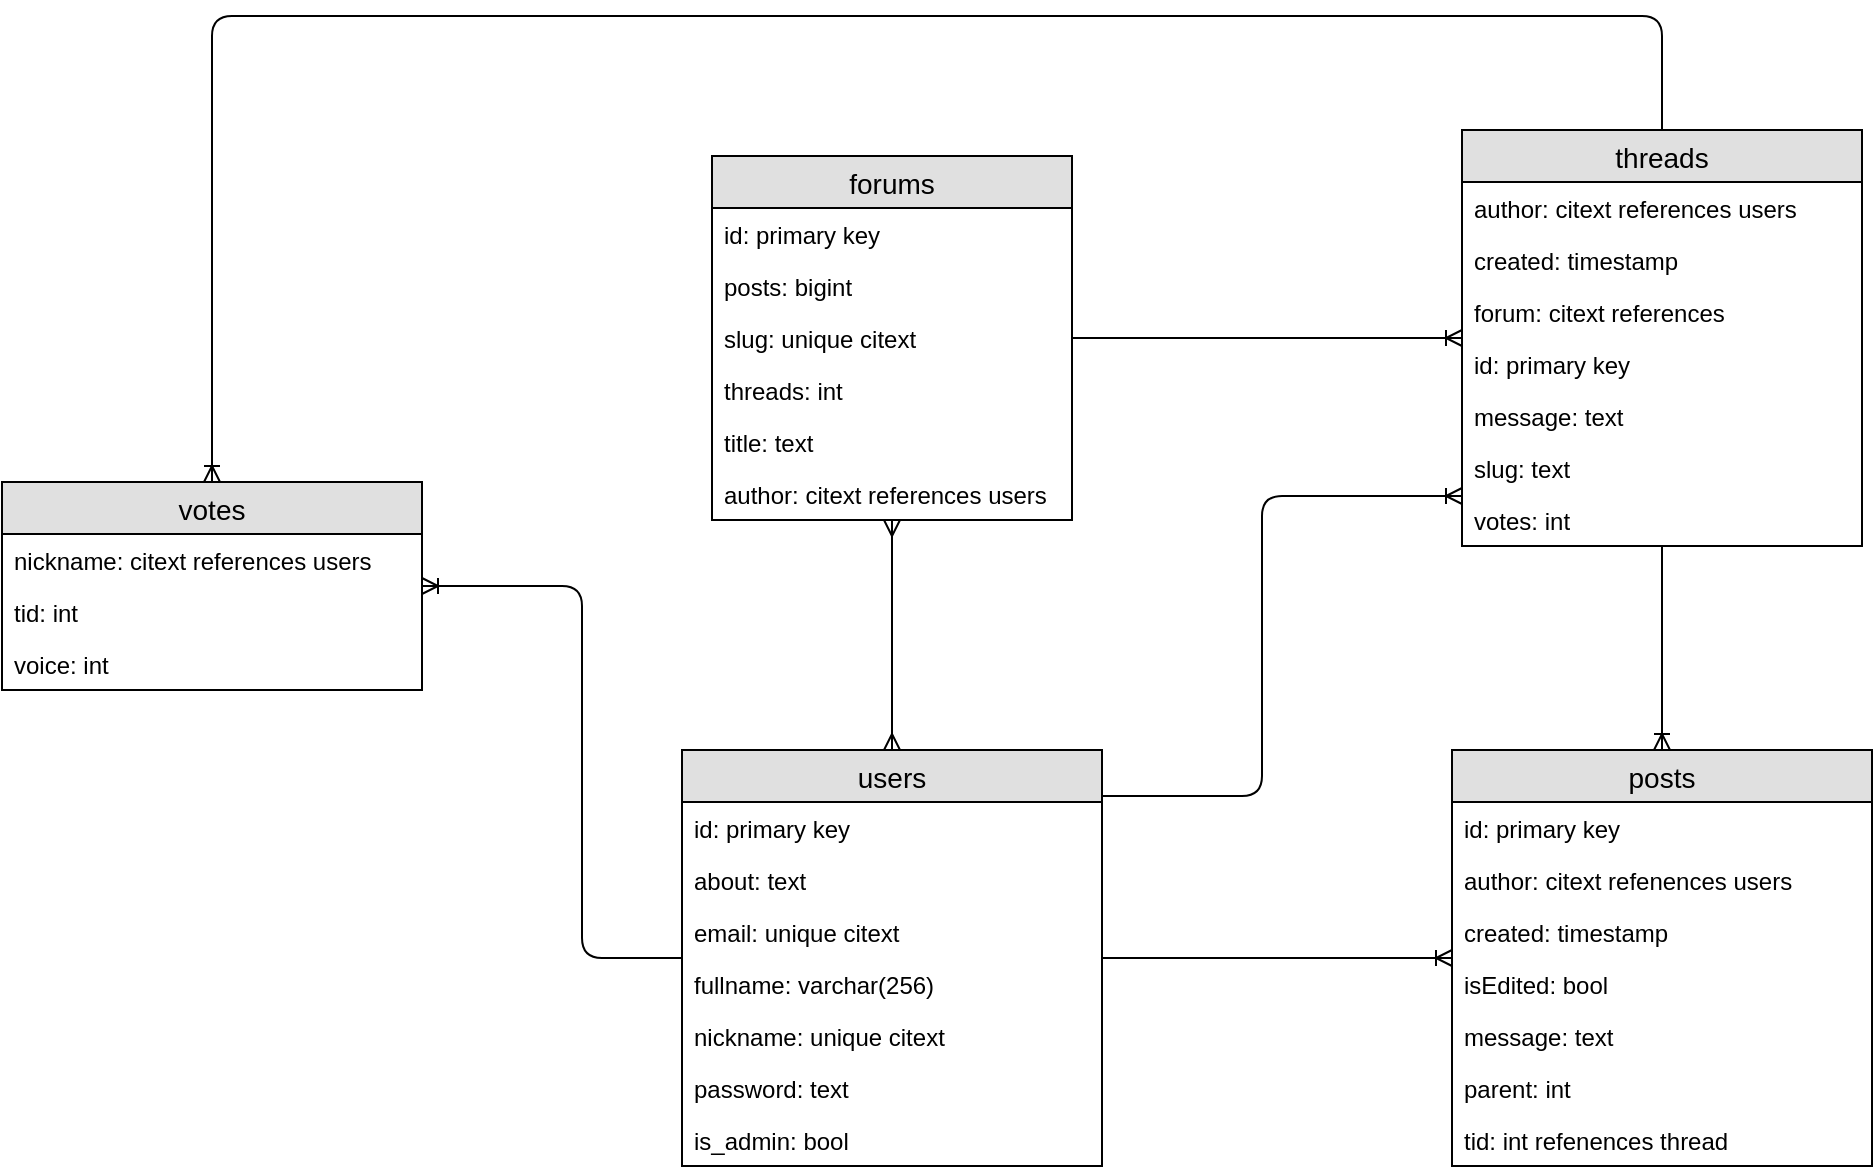<mxfile version="10.7.5" type="device"><diagram id="DsrE0cc6lqMQ4k3GHpU9" name="ER"><mxGraphModel dx="2221" dy="824" grid="1" gridSize="10" guides="1" tooltips="1" connect="1" arrows="1" fold="1" page="1" pageScale="1" pageWidth="827" pageHeight="1169" math="0" shadow="0"><root><mxCell id="0"/><mxCell id="1" parent="0"/><mxCell id="haPq_WwFrNqeU_BC3oZD-2" value="users" style="swimlane;fontStyle=0;childLayout=stackLayout;horizontal=1;startSize=26;fillColor=#e0e0e0;horizontalStack=0;resizeParent=1;resizeParentMax=0;resizeLast=0;collapsible=1;marginBottom=0;swimlaneFillColor=#ffffff;align=center;fontSize=14;" parent="1" vertex="1"><mxGeometry x="-270" y="467" width="210" height="208" as="geometry"><mxRectangle x="40" y="40" width="70" height="26" as="alternateBounds"/></mxGeometry></mxCell><mxCell id="haPq_WwFrNqeU_BC3oZD-3" value="id: primary key" style="text;strokeColor=none;fillColor=none;spacingLeft=4;spacingRight=4;overflow=hidden;rotatable=0;points=[[0,0.5],[1,0.5]];portConstraint=eastwest;fontSize=12;" parent="haPq_WwFrNqeU_BC3oZD-2" vertex="1"><mxGeometry y="26" width="210" height="26" as="geometry"/></mxCell><mxCell id="haPq_WwFrNqeU_BC3oZD-4" value="about: text" style="text;strokeColor=none;fillColor=none;spacingLeft=4;spacingRight=4;overflow=hidden;rotatable=0;points=[[0,0.5],[1,0.5]];portConstraint=eastwest;fontSize=12;" parent="haPq_WwFrNqeU_BC3oZD-2" vertex="1"><mxGeometry y="52" width="210" height="26" as="geometry"/></mxCell><mxCell id="haPq_WwFrNqeU_BC3oZD-5" value="email: unique citext" style="text;strokeColor=none;fillColor=none;spacingLeft=4;spacingRight=4;overflow=hidden;rotatable=0;points=[[0,0.5],[1,0.5]];portConstraint=eastwest;fontSize=12;" parent="haPq_WwFrNqeU_BC3oZD-2" vertex="1"><mxGeometry y="78" width="210" height="26" as="geometry"/></mxCell><mxCell id="haPq_WwFrNqeU_BC3oZD-8" value="fullname: varchar(256)" style="text;strokeColor=none;fillColor=none;spacingLeft=4;spacingRight=4;overflow=hidden;rotatable=0;points=[[0,0.5],[1,0.5]];portConstraint=eastwest;fontSize=12;" parent="haPq_WwFrNqeU_BC3oZD-2" vertex="1"><mxGeometry y="104" width="210" height="26" as="geometry"/></mxCell><mxCell id="haPq_WwFrNqeU_BC3oZD-9" value="nickname: unique citext" style="text;strokeColor=none;fillColor=none;spacingLeft=4;spacingRight=4;overflow=hidden;rotatable=0;points=[[0,0.5],[1,0.5]];portConstraint=eastwest;fontSize=12;" parent="haPq_WwFrNqeU_BC3oZD-2" vertex="1"><mxGeometry y="130" width="210" height="26" as="geometry"/></mxCell><mxCell id="haPq_WwFrNqeU_BC3oZD-7" value="password: text" style="text;strokeColor=none;fillColor=none;spacingLeft=4;spacingRight=4;overflow=hidden;rotatable=0;points=[[0,0.5],[1,0.5]];portConstraint=eastwest;fontSize=12;" parent="haPq_WwFrNqeU_BC3oZD-2" vertex="1"><mxGeometry y="156" width="210" height="26" as="geometry"/></mxCell><mxCell id="haPq_WwFrNqeU_BC3oZD-6" value="is_admin: bool" style="text;strokeColor=none;fillColor=none;spacingLeft=4;spacingRight=4;overflow=hidden;rotatable=0;points=[[0,0.5],[1,0.5]];portConstraint=eastwest;fontSize=12;" parent="haPq_WwFrNqeU_BC3oZD-2" vertex="1"><mxGeometry y="182" width="210" height="26" as="geometry"/></mxCell><mxCell id="haPq_WwFrNqeU_BC3oZD-10" value="forums" style="swimlane;fontStyle=0;childLayout=stackLayout;horizontal=1;startSize=26;fillColor=#e0e0e0;horizontalStack=0;resizeParent=1;resizeParentMax=0;resizeLast=0;collapsible=1;marginBottom=0;swimlaneFillColor=#ffffff;align=center;fontSize=14;" parent="1" vertex="1"><mxGeometry x="-255" y="170" width="180" height="182" as="geometry"/></mxCell><mxCell id="haPq_WwFrNqeU_BC3oZD-11" value="id: primary key" style="text;strokeColor=none;fillColor=none;spacingLeft=4;spacingRight=4;overflow=hidden;rotatable=0;points=[[0,0.5],[1,0.5]];portConstraint=eastwest;fontSize=12;" parent="haPq_WwFrNqeU_BC3oZD-10" vertex="1"><mxGeometry y="26" width="180" height="26" as="geometry"/></mxCell><mxCell id="haPq_WwFrNqeU_BC3oZD-12" value="posts: bigint" style="text;strokeColor=none;fillColor=none;spacingLeft=4;spacingRight=4;overflow=hidden;rotatable=0;points=[[0,0.5],[1,0.5]];portConstraint=eastwest;fontSize=12;" parent="haPq_WwFrNqeU_BC3oZD-10" vertex="1"><mxGeometry y="52" width="180" height="26" as="geometry"/></mxCell><mxCell id="haPq_WwFrNqeU_BC3oZD-14" value="slug: unique citext" style="text;strokeColor=none;fillColor=none;spacingLeft=4;spacingRight=4;overflow=hidden;rotatable=0;points=[[0,0.5],[1,0.5]];portConstraint=eastwest;fontSize=12;" parent="haPq_WwFrNqeU_BC3oZD-10" vertex="1"><mxGeometry y="78" width="180" height="26" as="geometry"/></mxCell><mxCell id="haPq_WwFrNqeU_BC3oZD-15" value="threads: int" style="text;strokeColor=none;fillColor=none;spacingLeft=4;spacingRight=4;overflow=hidden;rotatable=0;points=[[0,0.5],[1,0.5]];portConstraint=eastwest;fontSize=12;" parent="haPq_WwFrNqeU_BC3oZD-10" vertex="1"><mxGeometry y="104" width="180" height="26" as="geometry"/></mxCell><mxCell id="haPq_WwFrNqeU_BC3oZD-16" value="title: text" style="text;strokeColor=none;fillColor=none;spacingLeft=4;spacingRight=4;overflow=hidden;rotatable=0;points=[[0,0.5],[1,0.5]];portConstraint=eastwest;fontSize=12;" parent="haPq_WwFrNqeU_BC3oZD-10" vertex="1"><mxGeometry y="130" width="180" height="26" as="geometry"/></mxCell><mxCell id="haPq_WwFrNqeU_BC3oZD-13" value="author: citext references users" style="text;strokeColor=none;fillColor=none;spacingLeft=4;spacingRight=4;overflow=hidden;rotatable=0;points=[[0,0.5],[1,0.5]];portConstraint=eastwest;fontSize=12;" parent="haPq_WwFrNqeU_BC3oZD-10" vertex="1"><mxGeometry y="156" width="180" height="26" as="geometry"/></mxCell><mxCell id="haPq_WwFrNqeU_BC3oZD-24" value="" style="fontSize=12;html=1;endArrow=ERmany;startArrow=ERmany;" parent="1" source="haPq_WwFrNqeU_BC3oZD-10" target="haPq_WwFrNqeU_BC3oZD-2" edge="1"><mxGeometry width="100" height="100" relative="1" as="geometry"><mxPoint x="359" y="183" as="sourcePoint"/><mxPoint x="230" y="330" as="targetPoint"/></mxGeometry></mxCell><mxCell id="haPq_WwFrNqeU_BC3oZD-26" value="threads" style="swimlane;fontStyle=0;childLayout=stackLayout;horizontal=1;startSize=26;fillColor=#e0e0e0;horizontalStack=0;resizeParent=1;resizeParentMax=0;resizeLast=0;collapsible=1;marginBottom=0;swimlaneFillColor=#ffffff;align=center;fontSize=14;" parent="1" vertex="1"><mxGeometry x="120" y="157" width="200" height="208" as="geometry"/></mxCell><mxCell id="haPq_WwFrNqeU_BC3oZD-27" value="author: citext references users" style="text;strokeColor=none;fillColor=none;spacingLeft=4;spacingRight=4;overflow=hidden;rotatable=0;points=[[0,0.5],[1,0.5]];portConstraint=eastwest;fontSize=12;" parent="haPq_WwFrNqeU_BC3oZD-26" vertex="1"><mxGeometry y="26" width="200" height="26" as="geometry"/></mxCell><mxCell id="haPq_WwFrNqeU_BC3oZD-28" value="created: timestamp" style="text;strokeColor=none;fillColor=none;spacingLeft=4;spacingRight=4;overflow=hidden;rotatable=0;points=[[0,0.5],[1,0.5]];portConstraint=eastwest;fontSize=12;" parent="haPq_WwFrNqeU_BC3oZD-26" vertex="1"><mxGeometry y="52" width="200" height="26" as="geometry"/></mxCell><mxCell id="haPq_WwFrNqeU_BC3oZD-39" value="forum: citext references" style="text;strokeColor=none;fillColor=none;spacingLeft=4;spacingRight=4;overflow=hidden;rotatable=0;points=[[0,0.5],[1,0.5]];portConstraint=eastwest;fontSize=12;" parent="haPq_WwFrNqeU_BC3oZD-26" vertex="1"><mxGeometry y="78" width="200" height="26" as="geometry"/></mxCell><mxCell id="haPq_WwFrNqeU_BC3oZD-40" value="id: primary key" style="text;strokeColor=none;fillColor=none;spacingLeft=4;spacingRight=4;overflow=hidden;rotatable=0;points=[[0,0.5],[1,0.5]];portConstraint=eastwest;fontSize=12;" parent="haPq_WwFrNqeU_BC3oZD-26" vertex="1"><mxGeometry y="104" width="200" height="26" as="geometry"/></mxCell><mxCell id="haPq_WwFrNqeU_BC3oZD-38" value="message: text" style="text;strokeColor=none;fillColor=none;spacingLeft=4;spacingRight=4;overflow=hidden;rotatable=0;points=[[0,0.5],[1,0.5]];portConstraint=eastwest;fontSize=12;" parent="haPq_WwFrNqeU_BC3oZD-26" vertex="1"><mxGeometry y="130" width="200" height="26" as="geometry"/></mxCell><mxCell id="haPq_WwFrNqeU_BC3oZD-37" value="slug: text" style="text;strokeColor=none;fillColor=none;spacingLeft=4;spacingRight=4;overflow=hidden;rotatable=0;points=[[0,0.5],[1,0.5]];portConstraint=eastwest;fontSize=12;" parent="haPq_WwFrNqeU_BC3oZD-26" vertex="1"><mxGeometry y="156" width="200" height="26" as="geometry"/></mxCell><mxCell id="haPq_WwFrNqeU_BC3oZD-29" value="votes: int" style="text;strokeColor=none;fillColor=none;spacingLeft=4;spacingRight=4;overflow=hidden;rotatable=0;points=[[0,0.5],[1,0.5]];portConstraint=eastwest;fontSize=12;" parent="haPq_WwFrNqeU_BC3oZD-26" vertex="1"><mxGeometry y="182" width="200" height="26" as="geometry"/></mxCell><mxCell id="haPq_WwFrNqeU_BC3oZD-30" value="" style="fontSize=12;html=1;endArrow=none;startArrow=ERoneToMany;startFill=0;endFill=0;edgeStyle=orthogonalEdgeStyle;" parent="1" source="haPq_WwFrNqeU_BC3oZD-26" target="haPq_WwFrNqeU_BC3oZD-2" edge="1"><mxGeometry width="100" height="100" relative="1" as="geometry"><mxPoint x="171.667" y="424.667" as="sourcePoint"/><mxPoint x="100" y="362.167" as="targetPoint"/><Array as="points"><mxPoint x="20" y="340"/><mxPoint x="20" y="490"/></Array></mxGeometry></mxCell><mxCell id="haPq_WwFrNqeU_BC3oZD-31" value="" style="fontSize=12;html=1;endArrow=none;startArrow=ERoneToMany;startFill=0;endFill=0;" parent="1" source="haPq_WwFrNqeU_BC3oZD-26" target="haPq_WwFrNqeU_BC3oZD-10" edge="1"><mxGeometry width="100" height="100" relative="1" as="geometry"><mxPoint x="511.667" y="362.667" as="sourcePoint"/><mxPoint x="440" y="300.167" as="targetPoint"/></mxGeometry></mxCell><mxCell id="haPq_WwFrNqeU_BC3oZD-32" value="posts" style="swimlane;fontStyle=0;childLayout=stackLayout;horizontal=1;startSize=26;fillColor=#e0e0e0;horizontalStack=0;resizeParent=1;resizeParentMax=0;resizeLast=0;collapsible=1;marginBottom=0;swimlaneFillColor=#ffffff;align=center;fontSize=14;" parent="1" vertex="1"><mxGeometry x="115" y="467" width="210" height="208" as="geometry"/></mxCell><mxCell id="haPq_WwFrNqeU_BC3oZD-48" value="id: primary key" style="text;strokeColor=none;fillColor=none;spacingLeft=4;spacingRight=4;overflow=hidden;rotatable=0;points=[[0,0.5],[1,0.5]];portConstraint=eastwest;fontSize=12;" parent="haPq_WwFrNqeU_BC3oZD-32" vertex="1"><mxGeometry y="26" width="210" height="26" as="geometry"/></mxCell><mxCell id="haPq_WwFrNqeU_BC3oZD-47" value="author: citext refenences users" style="text;strokeColor=none;fillColor=none;spacingLeft=4;spacingRight=4;overflow=hidden;rotatable=0;points=[[0,0.5],[1,0.5]];portConstraint=eastwest;fontSize=12;" parent="haPq_WwFrNqeU_BC3oZD-32" vertex="1"><mxGeometry y="52" width="210" height="26" as="geometry"/></mxCell><mxCell id="haPq_WwFrNqeU_BC3oZD-46" value="created: timestamp" style="text;strokeColor=none;fillColor=none;spacingLeft=4;spacingRight=4;overflow=hidden;rotatable=0;points=[[0,0.5],[1,0.5]];portConstraint=eastwest;fontSize=12;" parent="haPq_WwFrNqeU_BC3oZD-32" vertex="1"><mxGeometry y="78" width="210" height="26" as="geometry"/></mxCell><mxCell id="haPq_WwFrNqeU_BC3oZD-44" value="isEdited: bool" style="text;strokeColor=none;fillColor=none;spacingLeft=4;spacingRight=4;overflow=hidden;rotatable=0;points=[[0,0.5],[1,0.5]];portConstraint=eastwest;fontSize=12;" parent="haPq_WwFrNqeU_BC3oZD-32" vertex="1"><mxGeometry y="104" width="210" height="26" as="geometry"/></mxCell><mxCell id="haPq_WwFrNqeU_BC3oZD-43" value="message: text" style="text;strokeColor=none;fillColor=none;spacingLeft=4;spacingRight=4;overflow=hidden;rotatable=0;points=[[0,0.5],[1,0.5]];portConstraint=eastwest;fontSize=12;" parent="haPq_WwFrNqeU_BC3oZD-32" vertex="1"><mxGeometry y="130" width="210" height="26" as="geometry"/></mxCell><mxCell id="haPq_WwFrNqeU_BC3oZD-33" value="parent: int" style="text;strokeColor=none;fillColor=none;spacingLeft=4;spacingRight=4;overflow=hidden;rotatable=0;points=[[0,0.5],[1,0.5]];portConstraint=eastwest;fontSize=12;" parent="haPq_WwFrNqeU_BC3oZD-32" vertex="1"><mxGeometry y="156" width="210" height="26" as="geometry"/></mxCell><mxCell id="haPq_WwFrNqeU_BC3oZD-34" value="tid: int refenences thread" style="text;strokeColor=none;fillColor=none;spacingLeft=4;spacingRight=4;overflow=hidden;rotatable=0;points=[[0,0.5],[1,0.5]];portConstraint=eastwest;fontSize=12;" parent="haPq_WwFrNqeU_BC3oZD-32" vertex="1"><mxGeometry y="182" width="210" height="26" as="geometry"/></mxCell><mxCell id="haPq_WwFrNqeU_BC3oZD-36" value="" style="fontSize=12;html=1;endArrow=none;startArrow=ERoneToMany;startFill=0;endFill=0;" parent="1" source="haPq_WwFrNqeU_BC3oZD-32" target="haPq_WwFrNqeU_BC3oZD-2" edge="1"><mxGeometry width="100" height="100" relative="1" as="geometry"><mxPoint x="193" y="590" as="sourcePoint"/><mxPoint x="130" y="280" as="targetPoint"/></mxGeometry></mxCell><mxCell id="haPq_WwFrNqeU_BC3oZD-50" value="" style="fontSize=12;html=1;endArrow=none;startArrow=ERoneToMany;startFill=0;endFill=0;" parent="1" source="haPq_WwFrNqeU_BC3oZD-32" target="haPq_WwFrNqeU_BC3oZD-26" edge="1"><mxGeometry width="100" height="100" relative="1" as="geometry"><mxPoint x="70" y="870" as="sourcePoint"/><mxPoint x="170" y="770" as="targetPoint"/></mxGeometry></mxCell><mxCell id="haPq_WwFrNqeU_BC3oZD-51" value="votes" style="swimlane;fontStyle=0;childLayout=stackLayout;horizontal=1;startSize=26;fillColor=#e0e0e0;horizontalStack=0;resizeParent=1;resizeParentMax=0;resizeLast=0;collapsible=1;marginBottom=0;swimlaneFillColor=#ffffff;align=center;fontSize=14;" parent="1" vertex="1"><mxGeometry x="-610" y="333" width="210" height="104" as="geometry"/></mxCell><mxCell id="haPq_WwFrNqeU_BC3oZD-52" value="nickname: citext references users" style="text;strokeColor=none;fillColor=none;spacingLeft=4;spacingRight=4;overflow=hidden;rotatable=0;points=[[0,0.5],[1,0.5]];portConstraint=eastwest;fontSize=12;" parent="haPq_WwFrNqeU_BC3oZD-51" vertex="1"><mxGeometry y="26" width="210" height="26" as="geometry"/></mxCell><mxCell id="haPq_WwFrNqeU_BC3oZD-53" value="tid: int" style="text;strokeColor=none;fillColor=none;spacingLeft=4;spacingRight=4;overflow=hidden;rotatable=0;points=[[0,0.5],[1,0.5]];portConstraint=eastwest;fontSize=12;" parent="haPq_WwFrNqeU_BC3oZD-51" vertex="1"><mxGeometry y="52" width="210" height="26" as="geometry"/></mxCell><mxCell id="haPq_WwFrNqeU_BC3oZD-54" value="voice: int" style="text;strokeColor=none;fillColor=none;spacingLeft=4;spacingRight=4;overflow=hidden;rotatable=0;points=[[0,0.5],[1,0.5]];portConstraint=eastwest;fontSize=12;" parent="haPq_WwFrNqeU_BC3oZD-51" vertex="1"><mxGeometry y="78" width="210" height="26" as="geometry"/></mxCell><mxCell id="haPq_WwFrNqeU_BC3oZD-55" value="" style="fontSize=12;html=1;endArrow=none;startArrow=ERoneToMany;edgeStyle=orthogonalEdgeStyle;startFill=0;endFill=0;" parent="1" source="haPq_WwFrNqeU_BC3oZD-51" target="haPq_WwFrNqeU_BC3oZD-2" edge="1"><mxGeometry width="100" height="100" relative="1" as="geometry"><mxPoint x="-490" y="336" as="sourcePoint"/><mxPoint x="-505" y="66" as="targetPoint"/><Array as="points"><mxPoint x="-320" y="385"/><mxPoint x="-320" y="571"/></Array></mxGeometry></mxCell><mxCell id="WxxZCuryRtjjIbVp-Uao-1" value="" style="edgeStyle=orthogonalEdgeStyle;fontSize=12;html=1;endArrow=ERoneToMany;" parent="1" source="haPq_WwFrNqeU_BC3oZD-26" target="haPq_WwFrNqeU_BC3oZD-51" edge="1"><mxGeometry width="100" height="100" relative="1" as="geometry"><mxPoint x="-430" y="220" as="sourcePoint"/><mxPoint x="-330" y="120" as="targetPoint"/><Array as="points"><mxPoint x="220" y="100"/><mxPoint x="-505" y="100"/></Array></mxGeometry></mxCell></root></mxGraphModel></diagram><diagram id="dVZbFGcMPSTmboBKC1Wd" name="use-case"><mxGraphModel dx="2467" dy="969" grid="1" gridSize="10" guides="1" tooltips="1" connect="1" arrows="1" fold="1" page="1" pageScale="1" pageWidth="827" pageHeight="1169" math="0" shadow="0"><root><mxCell id="eUrpnDO0uK1ddMylRyui-0"/><mxCell id="eUrpnDO0uK1ddMylRyui-1" parent="eUrpnDO0uK1ddMylRyui-0"/><mxCell id="eUrpnDO0uK1ddMylRyui-2" value="Authorized user" style="shape=umlActor;verticalLabelPosition=bottom;labelBackgroundColor=#ffffff;verticalAlign=top;html=1;outlineConnect=0;fillColor=#dae8fc;strokeColor=#6c8ebf;" parent="eUrpnDO0uK1ddMylRyui-1" vertex="1"><mxGeometry x="50" y="180" width="30" height="60" as="geometry"/></mxCell><mxCell id="eUrpnDO0uK1ddMylRyui-8" value="Sign Up" style="ellipse;whiteSpace=wrap;html=1;" parent="eUrpnDO0uK1ddMylRyui-1" vertex="1"><mxGeometry x="190" y="853" width="130" height="60" as="geometry"/></mxCell><mxCell id="eUrpnDO0uK1ddMylRyui-10" value="Sing In" style="ellipse;whiteSpace=wrap;html=1;" parent="eUrpnDO0uK1ddMylRyui-1" vertex="1"><mxGeometry x="190" y="778" width="130" height="60" as="geometry"/></mxCell><mxCell id="eUrpnDO0uK1ddMylRyui-11" value="Log out" style="ellipse;whiteSpace=wrap;html=1;" parent="eUrpnDO0uK1ddMylRyui-1" vertex="1"><mxGeometry x="190" y="57.5" width="130" height="60" as="geometry"/></mxCell><mxCell id="eUrpnDO0uK1ddMylRyui-12" value="" style="endArrow=none;html=1;" parent="eUrpnDO0uK1ddMylRyui-1" source="yXjyZJR_ciXrNmKF44_D-2" target="eUrpnDO0uK1ddMylRyui-8" edge="1"><mxGeometry width="50" height="50" relative="1" as="geometry"><mxPoint x="115" y="923" as="sourcePoint"/><mxPoint x="165" y="873" as="targetPoint"/></mxGeometry></mxCell><mxCell id="eUrpnDO0uK1ddMylRyui-13" value="" style="endArrow=none;html=1;" parent="eUrpnDO0uK1ddMylRyui-1" source="yXjyZJR_ciXrNmKF44_D-2" target="eUrpnDO0uK1ddMylRyui-10" edge="1"><mxGeometry width="50" height="50" relative="1" as="geometry"><mxPoint x="115" y="1073" as="sourcePoint"/><mxPoint x="165" y="1023" as="targetPoint"/></mxGeometry></mxCell><mxCell id="eUrpnDO0uK1ddMylRyui-14" value="" style="endArrow=none;html=1;fillColor=#dae8fc;strokeColor=#6c8ebf;" parent="eUrpnDO0uK1ddMylRyui-1" source="eUrpnDO0uK1ddMylRyui-2" target="eUrpnDO0uK1ddMylRyui-11" edge="1"><mxGeometry width="50" height="50" relative="1" as="geometry"><mxPoint x="50" y="360" as="sourcePoint"/><mxPoint x="100" y="310" as="targetPoint"/></mxGeometry></mxCell><mxCell id="eUrpnDO0uK1ddMylRyui-15" value="Check authorization" style="ellipse;whiteSpace=wrap;html=1;" parent="eUrpnDO0uK1ddMylRyui-1" vertex="1"><mxGeometry x="405" y="743" width="130" height="60" as="geometry"/></mxCell><mxCell id="eUrpnDO0uK1ddMylRyui-16" value="" style="endArrow=none;dashed=1;html=1;" parent="eUrpnDO0uK1ddMylRyui-1" source="eUrpnDO0uK1ddMylRyui-10" target="eUrpnDO0uK1ddMylRyui-15" edge="1"><mxGeometry width="50" height="50" relative="1" as="geometry"><mxPoint x="345" y="993" as="sourcePoint"/><mxPoint x="395" y="943" as="targetPoint"/></mxGeometry></mxCell><mxCell id="eUrpnDO0uK1ddMylRyui-32" value="&lt;span&gt;&amp;lt;include&amp;gt;&lt;/span&gt;" style="text;html=1;resizable=0;points=[];align=center;verticalAlign=middle;labelBackgroundColor=#ffffff;" parent="eUrpnDO0uK1ddMylRyui-16" vertex="1" connectable="0"><mxGeometry x="-0.442" y="-1" relative="1" as="geometry"><mxPoint x="17" y="-8.5" as="offset"/></mxGeometry></mxCell><mxCell id="eUrpnDO0uK1ddMylRyui-18" value="Authorization" style="ellipse;whiteSpace=wrap;html=1;" parent="eUrpnDO0uK1ddMylRyui-1" vertex="1"><mxGeometry x="405" y="813" width="130" height="60" as="geometry"/></mxCell><mxCell id="eUrpnDO0uK1ddMylRyui-19" value="" style="endArrow=none;dashed=1;html=1;" parent="eUrpnDO0uK1ddMylRyui-1" source="eUrpnDO0uK1ddMylRyui-10" target="eUrpnDO0uK1ddMylRyui-18" edge="1"><mxGeometry width="50" height="50" relative="1" as="geometry"><mxPoint x="325" y="1033" as="sourcePoint"/><mxPoint x="375" y="983" as="targetPoint"/></mxGeometry></mxCell><mxCell id="eUrpnDO0uK1ddMylRyui-33" value="&lt;span&gt;&amp;lt;include&amp;gt;&lt;/span&gt;" style="text;html=1;resizable=0;points=[];align=center;verticalAlign=middle;labelBackgroundColor=#ffffff;" parent="eUrpnDO0uK1ddMylRyui-19" vertex="1" connectable="0"><mxGeometry x="-0.222" y="1" relative="1" as="geometry"><mxPoint x="14" y="-1.5" as="offset"/></mxGeometry></mxCell><mxCell id="eUrpnDO0uK1ddMylRyui-21" value="Admin" style="shape=umlActor;verticalLabelPosition=bottom;labelBackgroundColor=#ffffff;verticalAlign=top;html=1;outlineConnect=0;fillColor=#f8cecc;strokeColor=#b85450;" parent="eUrpnDO0uK1ddMylRyui-1" vertex="1"><mxGeometry x="50" y="310" width="30" height="60" as="geometry"/></mxCell><mxCell id="eUrpnDO0uK1ddMylRyui-23" value="" style="endArrow=none;html=1;fillColor=#f8cecc;strokeColor=#b85450;entryX=0;entryY=0.5;entryDx=0;entryDy=0;" parent="eUrpnDO0uK1ddMylRyui-1" source="eUrpnDO0uK1ddMylRyui-21" target="eUrpnDO0uK1ddMylRyui-11" edge="1"><mxGeometry width="50" height="50" relative="1" as="geometry"><mxPoint x="110" y="420" as="sourcePoint"/><mxPoint x="160" y="370" as="targetPoint"/></mxGeometry></mxCell><mxCell id="eUrpnDO0uK1ddMylRyui-24" value="Clear database" style="ellipse;whiteSpace=wrap;html=1;" parent="eUrpnDO0uK1ddMylRyui-1" vertex="1"><mxGeometry x="190" y="273.5" width="130" height="60" as="geometry"/></mxCell><mxCell id="eUrpnDO0uK1ddMylRyui-25" value="Get database info" style="ellipse;whiteSpace=wrap;html=1;" parent="eUrpnDO0uK1ddMylRyui-1" vertex="1"><mxGeometry x="190" y="348" width="130" height="60" as="geometry"/></mxCell><mxCell id="eUrpnDO0uK1ddMylRyui-26" value="" style="endArrow=none;html=1;fillColor=#f8cecc;strokeColor=#b85450;" parent="eUrpnDO0uK1ddMylRyui-1" source="eUrpnDO0uK1ddMylRyui-21" target="eUrpnDO0uK1ddMylRyui-24" edge="1"><mxGeometry width="50" height="50" relative="1" as="geometry"><mxPoint x="100" y="430" as="sourcePoint"/><mxPoint x="150" y="380" as="targetPoint"/></mxGeometry></mxCell><mxCell id="eUrpnDO0uK1ddMylRyui-27" value="" style="endArrow=none;html=1;fillColor=#f8cecc;strokeColor=#b85450;entryX=0;entryY=0;entryDx=0;entryDy=0;" parent="eUrpnDO0uK1ddMylRyui-1" source="eUrpnDO0uK1ddMylRyui-21" target="eUrpnDO0uK1ddMylRyui-25" edge="1"><mxGeometry width="50" height="50" relative="1" as="geometry"><mxPoint x="110" y="450" as="sourcePoint"/><mxPoint x="160" y="400" as="targetPoint"/></mxGeometry></mxCell><mxCell id="eUrpnDO0uK1ddMylRyui-28" value="Get user info" style="ellipse;whiteSpace=wrap;html=1;" parent="eUrpnDO0uK1ddMylRyui-1" vertex="1"><mxGeometry x="190" y="133.5" width="130" height="60" as="geometry"/></mxCell><mxCell id="eUrpnDO0uK1ddMylRyui-29" value="" style="endArrow=none;html=1;fillColor=#dae8fc;strokeColor=#6c8ebf;" parent="eUrpnDO0uK1ddMylRyui-1" source="eUrpnDO0uK1ddMylRyui-28" target="eUrpnDO0uK1ddMylRyui-2" edge="1"><mxGeometry width="50" height="50" relative="1" as="geometry"><mxPoint x="-10" y="320" as="sourcePoint"/><mxPoint x="40" y="270" as="targetPoint"/></mxGeometry></mxCell><mxCell id="eUrpnDO0uK1ddMylRyui-30" value="" style="endArrow=none;html=1;fillColor=#f8cecc;strokeColor=#b85450;entryX=0;entryY=1;entryDx=0;entryDy=0;" parent="eUrpnDO0uK1ddMylRyui-1" source="eUrpnDO0uK1ddMylRyui-21" target="eUrpnDO0uK1ddMylRyui-28" edge="1"><mxGeometry width="50" height="50" relative="1" as="geometry"><mxPoint x="120" y="380" as="sourcePoint"/><mxPoint x="170" y="330" as="targetPoint"/></mxGeometry></mxCell><mxCell id="eUrpnDO0uK1ddMylRyui-31" value="Change user info" style="ellipse;whiteSpace=wrap;html=1;" parent="eUrpnDO0uK1ddMylRyui-1" vertex="1"><mxGeometry x="190" y="203.5" width="130" height="60" as="geometry"/></mxCell><mxCell id="eUrpnDO0uK1ddMylRyui-34" value="" style="endArrow=none;html=1;fillColor=#f8cecc;strokeColor=#b85450;" parent="eUrpnDO0uK1ddMylRyui-1" source="eUrpnDO0uK1ddMylRyui-31" target="eUrpnDO0uK1ddMylRyui-21" edge="1"><mxGeometry width="50" height="50" relative="1" as="geometry"><mxPoint x="50" y="510" as="sourcePoint"/><mxPoint x="100" y="460" as="targetPoint"/></mxGeometry></mxCell><mxCell id="eUrpnDO0uK1ddMylRyui-35" value="Create post" style="ellipse;whiteSpace=wrap;html=1;" parent="eUrpnDO0uK1ddMylRyui-1" vertex="1"><mxGeometry x="-450" y="97.5" width="130" height="60" as="geometry"/></mxCell><mxCell id="eUrpnDO0uK1ddMylRyui-36" value="Vote for thread" style="ellipse;whiteSpace=wrap;html=1;" parent="eUrpnDO0uK1ddMylRyui-1" vertex="1"><mxGeometry x="-450" y="267.5" width="130" height="60" as="geometry"/></mxCell><mxCell id="eUrpnDO0uK1ddMylRyui-37" value="Check thread posts" style="ellipse;whiteSpace=wrap;html=1;" parent="eUrpnDO0uK1ddMylRyui-1" vertex="1"><mxGeometry x="-450" y="172.5" width="130" height="60" as="geometry"/></mxCell><mxCell id="eUrpnDO0uK1ddMylRyui-38" value="Get thread info" style="ellipse;whiteSpace=wrap;html=1;" parent="eUrpnDO0uK1ddMylRyui-1" vertex="1"><mxGeometry x="-450" y="337.5" width="130" height="60" as="geometry"/></mxCell><mxCell id="eUrpnDO0uK1ddMylRyui-47" value="Change post" style="ellipse;whiteSpace=wrap;html=1;" parent="eUrpnDO0uK1ddMylRyui-1" vertex="1"><mxGeometry x="-450" y="27.5" width="130" height="60" as="geometry"/></mxCell><mxCell id="eUrpnDO0uK1ddMylRyui-50" value="Create thread" style="ellipse;whiteSpace=wrap;html=1;" parent="eUrpnDO0uK1ddMylRyui-1" vertex="1"><mxGeometry x="-450" y="412.5" width="130" height="60" as="geometry"/></mxCell><mxCell id="eUrpnDO0uK1ddMylRyui-54" value="&lt;br&gt;&lt;br&gt;&lt;br&gt;extension points&lt;br&gt;Change post&lt;br&gt;create post&lt;br&gt;Check posts&lt;br&gt;&lt;br&gt;" style="html=1;shape=mxgraph.sysml.useCaseExtPt;whiteSpace=wrap;align=center;" parent="eUrpnDO0uK1ddMylRyui-1" vertex="1"><mxGeometry x="-230" y="80" width="183" height="120" as="geometry"/></mxCell><mxCell id="eUrpnDO0uK1ddMylRyui-55" value="Inreacting with posts" style="resizable=0;html=1;verticalAlign=middle;align=center;labelBackgroundColor=none;fontStyle=1;" parent="eUrpnDO0uK1ddMylRyui-54" connectable="0" vertex="1"><mxGeometry x="91.5" y="25.5" as="geometry"/></mxCell><mxCell id="eUrpnDO0uK1ddMylRyui-56" value="" style="endArrow=none;html=1;labelBackgroundColor=#FF6666;fontColor=#FF6666;exitX=1;exitY=0.5;exitDx=0;exitDy=0;exitPerimeter=0;fillColor=#dae8fc;strokeColor=#6c8ebf;" parent="eUrpnDO0uK1ddMylRyui-1" source="eUrpnDO0uK1ddMylRyui-54" target="eUrpnDO0uK1ddMylRyui-2" edge="1"><mxGeometry width="50" height="50" relative="1" as="geometry"><mxPoint x="-310" y="340" as="sourcePoint"/><mxPoint x="-260" y="290" as="targetPoint"/></mxGeometry></mxCell><mxCell id="eUrpnDO0uK1ddMylRyui-57" value="" style="endArrow=none;html=1;labelBackgroundColor=#FF6666;fontColor=#FF6666;exitX=0.855;exitY=0.855;exitDx=0;exitDy=0;exitPerimeter=0;fillColor=#f8cecc;strokeColor=#b85450;" parent="eUrpnDO0uK1ddMylRyui-1" source="eUrpnDO0uK1ddMylRyui-54" target="eUrpnDO0uK1ddMylRyui-21" edge="1"><mxGeometry width="50" height="50" relative="1" as="geometry"><mxPoint x="-380" y="350" as="sourcePoint"/><mxPoint x="-330" y="300" as="targetPoint"/></mxGeometry></mxCell><mxCell id="eUrpnDO0uK1ddMylRyui-58" value="" style="endArrow=classic;html=1;labelBackgroundColor=#FF6666;fontColor=#FF6666;dashed=1;entryX=0.145;entryY=0.855;entryDx=0;entryDy=0;entryPerimeter=0;" parent="eUrpnDO0uK1ddMylRyui-1" source="eUrpnDO0uK1ddMylRyui-37" target="eUrpnDO0uK1ddMylRyui-54" edge="1"><mxGeometry width="50" height="50" relative="1" as="geometry"><mxPoint x="-340" y="310" as="sourcePoint"/><mxPoint x="-290" y="260" as="targetPoint"/></mxGeometry></mxCell><mxCell id="eUrpnDO0uK1ddMylRyui-60" value="&amp;lt;extend&amp;gt;" style="text;html=1;resizable=0;points=[];align=center;verticalAlign=middle;labelBackgroundColor=#ffffff;fontColor=#000000;" parent="eUrpnDO0uK1ddMylRyui-58" vertex="1" connectable="0"><mxGeometry x="-0.601" y="-1" relative="1" as="geometry"><mxPoint x="18" y="-4" as="offset"/></mxGeometry></mxCell><mxCell id="eUrpnDO0uK1ddMylRyui-61" value="" style="endArrow=classic;html=1;labelBackgroundColor=#FF6666;fontColor=#FF6666;dashed=1;" parent="eUrpnDO0uK1ddMylRyui-1" source="eUrpnDO0uK1ddMylRyui-35" target="eUrpnDO0uK1ddMylRyui-54" edge="1"><mxGeometry width="50" height="50" relative="1" as="geometry"><mxPoint x="-317.846" y="198.212" as="sourcePoint"/><mxPoint x="-220" y="173.2" as="targetPoint"/></mxGeometry></mxCell><mxCell id="eUrpnDO0uK1ddMylRyui-62" value="&amp;lt;extend&amp;gt;" style="text;html=1;resizable=0;points=[];align=center;verticalAlign=middle;labelBackgroundColor=#ffffff;fontColor=#000000;" parent="eUrpnDO0uK1ddMylRyui-61" vertex="1" connectable="0"><mxGeometry x="-0.601" y="-1" relative="1" as="geometry"><mxPoint x="18" y="-4" as="offset"/></mxGeometry></mxCell><mxCell id="eUrpnDO0uK1ddMylRyui-63" value="" style="endArrow=classic;html=1;labelBackgroundColor=#FF6666;fontColor=#FF6666;dashed=1;entryX=0.145;entryY=0.145;entryDx=0;entryDy=0;entryPerimeter=0;" parent="eUrpnDO0uK1ddMylRyui-1" source="eUrpnDO0uK1ddMylRyui-47" target="eUrpnDO0uK1ddMylRyui-54" edge="1"><mxGeometry width="50" height="50" relative="1" as="geometry"><mxPoint x="-310.365" y="140.674" as="sourcePoint"/><mxPoint x="-220" y="145.36" as="targetPoint"/></mxGeometry></mxCell><mxCell id="eUrpnDO0uK1ddMylRyui-64" value="&amp;lt;extend&amp;gt;" style="text;html=1;resizable=0;points=[];align=center;verticalAlign=middle;labelBackgroundColor=#ffffff;fontColor=#000000;" parent="eUrpnDO0uK1ddMylRyui-63" vertex="1" connectable="0"><mxGeometry x="-0.601" y="-1" relative="1" as="geometry"><mxPoint x="18" y="-4" as="offset"/></mxGeometry></mxCell><mxCell id="eUrpnDO0uK1ddMylRyui-65" value="&lt;br&gt;&lt;br&gt;&lt;br&gt;extension points&lt;br&gt;Vote for thread&lt;br&gt;Get thread info&lt;br&gt;Create thread&lt;br&gt;&lt;br&gt;" style="html=1;shape=mxgraph.sysml.useCaseExtPt;whiteSpace=wrap;align=center;" parent="eUrpnDO0uK1ddMylRyui-1" vertex="1"><mxGeometry x="-230" y="300" width="183" height="120" as="geometry"/></mxCell><mxCell id="eUrpnDO0uK1ddMylRyui-66" value="Inreacting with threads" style="resizable=0;html=1;verticalAlign=middle;align=center;labelBackgroundColor=none;fontStyle=1;" parent="eUrpnDO0uK1ddMylRyui-65" connectable="0" vertex="1"><mxGeometry x="91.5" y="25.5" as="geometry"/></mxCell><mxCell id="eUrpnDO0uK1ddMylRyui-67" value="" style="endArrow=none;html=1;labelBackgroundColor=#FF6666;fontColor=#000000;fillColor=#f8cecc;strokeColor=#b85450;" parent="eUrpnDO0uK1ddMylRyui-1" source="eUrpnDO0uK1ddMylRyui-21" target="eUrpnDO0uK1ddMylRyui-65" edge="1"><mxGeometry width="50" height="50" relative="1" as="geometry"><mxPoint x="-20" y="460" as="sourcePoint"/><mxPoint x="30" y="410" as="targetPoint"/></mxGeometry></mxCell><mxCell id="eUrpnDO0uK1ddMylRyui-68" value="" style="endArrow=none;html=1;labelBackgroundColor=#FF6666;fontColor=#000000;fillColor=#dae8fc;strokeColor=#6c8ebf;entryX=0.855;entryY=0.145;entryDx=0;entryDy=0;entryPerimeter=0;" parent="eUrpnDO0uK1ddMylRyui-1" source="eUrpnDO0uK1ddMylRyui-2" target="eUrpnDO0uK1ddMylRyui-65" edge="1"><mxGeometry width="50" height="50" relative="1" as="geometry"><mxPoint x="60" y="351.474" as="sourcePoint"/><mxPoint x="-37" y="361.007" as="targetPoint"/></mxGeometry></mxCell><mxCell id="eUrpnDO0uK1ddMylRyui-69" value="" style="endArrow=classic;html=1;labelBackgroundColor=#FF6666;fontColor=#FF6666;dashed=1;entryX=0.018;entryY=0.325;entryDx=0;entryDy=0;entryPerimeter=0;exitX=1;exitY=0.5;exitDx=0;exitDy=0;" parent="eUrpnDO0uK1ddMylRyui-1" source="eUrpnDO0uK1ddMylRyui-36" target="eUrpnDO0uK1ddMylRyui-65" edge="1"><mxGeometry width="50" height="50" relative="1" as="geometry"><mxPoint x="-311.779" y="205.529" as="sourcePoint"/><mxPoint x="-193.172" y="192.345" as="targetPoint"/></mxGeometry></mxCell><mxCell id="eUrpnDO0uK1ddMylRyui-70" value="&amp;lt;extend&amp;gt;" style="text;html=1;resizable=0;points=[];align=center;verticalAlign=middle;labelBackgroundColor=#ffffff;fontColor=#000000;" parent="eUrpnDO0uK1ddMylRyui-69" vertex="1" connectable="0"><mxGeometry x="-0.601" y="-1" relative="1" as="geometry"><mxPoint x="18" y="-4" as="offset"/></mxGeometry></mxCell><mxCell id="eUrpnDO0uK1ddMylRyui-71" value="" style="endArrow=classic;html=1;labelBackgroundColor=#FF6666;fontColor=#FF6666;dashed=1;entryX=0;entryY=0.5;entryDx=0;entryDy=0;entryPerimeter=0;exitX=1;exitY=0.5;exitDx=0;exitDy=0;" parent="eUrpnDO0uK1ddMylRyui-1" source="eUrpnDO0uK1ddMylRyui-38" target="eUrpnDO0uK1ddMylRyui-65" edge="1"><mxGeometry width="50" height="50" relative="1" as="geometry"><mxPoint x="-309.724" y="307.517" as="sourcePoint"/><mxPoint x="-193.172" y="327.517" as="targetPoint"/></mxGeometry></mxCell><mxCell id="eUrpnDO0uK1ddMylRyui-72" value="&amp;lt;extend&amp;gt;" style="text;html=1;resizable=0;points=[];align=center;verticalAlign=middle;labelBackgroundColor=#ffffff;fontColor=#000000;" parent="eUrpnDO0uK1ddMylRyui-71" vertex="1" connectable="0"><mxGeometry x="-0.601" y="-1" relative="1" as="geometry"><mxPoint x="18" y="-4" as="offset"/></mxGeometry></mxCell><mxCell id="eUrpnDO0uK1ddMylRyui-73" value="" style="endArrow=classic;html=1;labelBackgroundColor=#FF6666;fontColor=#FF6666;dashed=1;entryX=0.047;entryY=0.717;entryDx=0;entryDy=0;entryPerimeter=0;exitX=1;exitY=0.5;exitDx=0;exitDy=0;" parent="eUrpnDO0uK1ddMylRyui-1" source="eUrpnDO0uK1ddMylRyui-50" target="eUrpnDO0uK1ddMylRyui-65" edge="1"><mxGeometry width="50" height="50" relative="1" as="geometry"><mxPoint x="-309.724" y="377.172" as="sourcePoint"/><mxPoint x="-220.069" y="370.276" as="targetPoint"/></mxGeometry></mxCell><mxCell id="eUrpnDO0uK1ddMylRyui-74" value="&amp;lt;extend&amp;gt;" style="text;html=1;resizable=0;points=[];align=center;verticalAlign=middle;labelBackgroundColor=#ffffff;fontColor=#000000;" parent="eUrpnDO0uK1ddMylRyui-73" vertex="1" connectable="0"><mxGeometry x="-0.601" y="-1" relative="1" as="geometry"><mxPoint x="18" y="-4" as="offset"/></mxGeometry></mxCell><mxCell id="eUrpnDO0uK1ddMylRyui-75" value="Update thread" style="ellipse;whiteSpace=wrap;html=1;" parent="eUrpnDO0uK1ddMylRyui-1" vertex="1"><mxGeometry x="-450" y="487.5" width="130" height="60" as="geometry"/></mxCell><mxCell id="eUrpnDO0uK1ddMylRyui-76" value="" style="endArrow=classic;html=1;labelBackgroundColor=#FF6666;fontColor=#FF6666;dashed=1;entryX=0.145;entryY=0.855;entryDx=0;entryDy=0;entryPerimeter=0;exitX=1;exitY=0.5;exitDx=0;exitDy=0;" parent="eUrpnDO0uK1ddMylRyui-1" source="eUrpnDO0uK1ddMylRyui-75" target="eUrpnDO0uK1ddMylRyui-65" edge="1"><mxGeometry width="50" height="50" relative="1" as="geometry"><mxPoint x="-310" y="453" as="sourcePoint"/><mxPoint x="-193" y="413" as="targetPoint"/></mxGeometry></mxCell><mxCell id="eUrpnDO0uK1ddMylRyui-77" value="&amp;lt;extend&amp;gt;" style="text;html=1;resizable=0;points=[];align=center;verticalAlign=middle;labelBackgroundColor=#ffffff;fontColor=#000000;" parent="eUrpnDO0uK1ddMylRyui-76" vertex="1" connectable="0"><mxGeometry x="-0.601" y="-1" relative="1" as="geometry"><mxPoint x="18" y="-4" as="offset"/></mxGeometry></mxCell><mxCell id="eUrpnDO0uK1ddMylRyui-79" value="&lt;br&gt;&lt;br&gt;&lt;br&gt;extension points&lt;br&gt;Get forum threads&lt;br&gt;Get forum info&lt;br&gt;Get forums&lt;br&gt;get forum users&lt;br&gt;&lt;br&gt;" style="html=1;shape=mxgraph.sysml.useCaseExtPt;whiteSpace=wrap;align=center;" parent="eUrpnDO0uK1ddMylRyui-1" vertex="1"><mxGeometry x="-230" y="524" width="183" height="120" as="geometry"/></mxCell><mxCell id="eUrpnDO0uK1ddMylRyui-80" value="Inreacting with forums" style="resizable=0;html=1;verticalAlign=middle;align=center;labelBackgroundColor=none;fontStyle=1;" parent="eUrpnDO0uK1ddMylRyui-79" connectable="0" vertex="1"><mxGeometry x="91.5" y="25.5" as="geometry"/></mxCell><mxCell id="eUrpnDO0uK1ddMylRyui-81" value="Create forum&lt;br&gt;" style="ellipse;whiteSpace=wrap;html=1;" parent="eUrpnDO0uK1ddMylRyui-1" vertex="1"><mxGeometry x="190" y="420.5" width="130" height="60" as="geometry"/></mxCell><mxCell id="eUrpnDO0uK1ddMylRyui-82" value="Get forum threads" style="ellipse;whiteSpace=wrap;html=1;" parent="eUrpnDO0uK1ddMylRyui-1" vertex="1"><mxGeometry x="-450" y="584" width="130" height="60" as="geometry"/></mxCell><mxCell id="eUrpnDO0uK1ddMylRyui-83" value="Get forum info" style="ellipse;whiteSpace=wrap;html=1;" parent="eUrpnDO0uK1ddMylRyui-1" vertex="1"><mxGeometry x="-450" y="657" width="130" height="60" as="geometry"/></mxCell><mxCell id="eUrpnDO0uK1ddMylRyui-84" value="Get forum users" style="ellipse;whiteSpace=wrap;html=1;" parent="eUrpnDO0uK1ddMylRyui-1" vertex="1"><mxGeometry x="-450" y="797" width="130" height="60" as="geometry"/></mxCell><mxCell id="eUrpnDO0uK1ddMylRyui-85" value="Get forums" style="ellipse;whiteSpace=wrap;html=1;" parent="eUrpnDO0uK1ddMylRyui-1" vertex="1"><mxGeometry x="-450" y="727" width="130" height="60" as="geometry"/></mxCell><mxCell id="eUrpnDO0uK1ddMylRyui-88" value="" style="endArrow=classic;html=1;labelBackgroundColor=#FF6666;fontColor=#FF6666;dashed=1;entryX=0;entryY=0.5;entryDx=0;entryDy=0;entryPerimeter=0;" parent="eUrpnDO0uK1ddMylRyui-1" source="eUrpnDO0uK1ddMylRyui-82" target="eUrpnDO0uK1ddMylRyui-79" edge="1"><mxGeometry width="50" height="50" relative="1" as="geometry"><mxPoint x="-300" y="700" as="sourcePoint"/><mxPoint x="-210.0" y="700.314" as="targetPoint"/></mxGeometry></mxCell><mxCell id="eUrpnDO0uK1ddMylRyui-89" value="&amp;lt;extend&amp;gt;" style="text;html=1;resizable=0;points=[];align=center;verticalAlign=middle;labelBackgroundColor=#ffffff;fontColor=#000000;" parent="eUrpnDO0uK1ddMylRyui-88" vertex="1" connectable="0"><mxGeometry x="-0.601" y="-1" relative="1" as="geometry"><mxPoint x="18" y="-4" as="offset"/></mxGeometry></mxCell><mxCell id="eUrpnDO0uK1ddMylRyui-90" value="" style="endArrow=classic;html=1;labelBackgroundColor=#FF6666;fontColor=#FF6666;dashed=1;entryX=0.028;entryY=0.657;entryDx=0;entryDy=0;entryPerimeter=0;" parent="eUrpnDO0uK1ddMylRyui-1" source="eUrpnDO0uK1ddMylRyui-83" target="eUrpnDO0uK1ddMylRyui-79" edge="1"><mxGeometry width="50" height="50" relative="1" as="geometry"><mxPoint x="-290.064" y="731.965" as="sourcePoint"/><mxPoint x="-190.0" y="702.412" as="targetPoint"/></mxGeometry></mxCell><mxCell id="eUrpnDO0uK1ddMylRyui-91" value="&amp;lt;extend&amp;gt;" style="text;html=1;resizable=0;points=[];align=center;verticalAlign=middle;labelBackgroundColor=#ffffff;fontColor=#000000;" parent="eUrpnDO0uK1ddMylRyui-90" vertex="1" connectable="0"><mxGeometry x="-0.601" y="-1" relative="1" as="geometry"><mxPoint x="18" y="-4" as="offset"/></mxGeometry></mxCell><mxCell id="eUrpnDO0uK1ddMylRyui-92" value="" style="endArrow=classic;html=1;labelBackgroundColor=#FF6666;fontColor=#FF6666;dashed=1;entryX=0.087;entryY=0.803;entryDx=0;entryDy=0;entryPerimeter=0;" parent="eUrpnDO0uK1ddMylRyui-1" source="eUrpnDO0uK1ddMylRyui-85" target="eUrpnDO0uK1ddMylRyui-79" edge="1"><mxGeometry width="50" height="50" relative="1" as="geometry"><mxPoint x="-290.117" y="816.483" as="sourcePoint"/><mxPoint x="-186.833" y="789.833" as="targetPoint"/></mxGeometry></mxCell><mxCell id="eUrpnDO0uK1ddMylRyui-93" value="&amp;lt;extend&amp;gt;" style="text;html=1;resizable=0;points=[];align=center;verticalAlign=middle;labelBackgroundColor=#ffffff;fontColor=#000000;" parent="eUrpnDO0uK1ddMylRyui-92" vertex="1" connectable="0"><mxGeometry x="-0.601" y="-1" relative="1" as="geometry"><mxPoint x="18" y="-4" as="offset"/></mxGeometry></mxCell><mxCell id="eUrpnDO0uK1ddMylRyui-94" value="" style="endArrow=classic;html=1;labelBackgroundColor=#FF6666;fontColor=#FF6666;dashed=1;entryX=0.192;entryY=0.9;entryDx=0;entryDy=0;entryPerimeter=0;exitX=1;exitY=0;exitDx=0;exitDy=0;" parent="eUrpnDO0uK1ddMylRyui-1" source="eUrpnDO0uK1ddMylRyui-84" target="eUrpnDO0uK1ddMylRyui-79" edge="1"><mxGeometry width="50" height="50" relative="1" as="geometry"><mxPoint x="-290.117" y="826.483" as="sourcePoint"/><mxPoint x="-186.833" y="799.833" as="targetPoint"/></mxGeometry></mxCell><mxCell id="eUrpnDO0uK1ddMylRyui-95" value="&amp;lt;extend&amp;gt;" style="text;html=1;resizable=0;points=[];align=center;verticalAlign=middle;labelBackgroundColor=#ffffff;fontColor=#000000;" parent="eUrpnDO0uK1ddMylRyui-94" vertex="1" connectable="0"><mxGeometry x="-0.601" y="-1" relative="1" as="geometry"><mxPoint x="18" y="-4" as="offset"/></mxGeometry></mxCell><mxCell id="eUrpnDO0uK1ddMylRyui-96" value="" style="endArrow=none;html=1;labelBackgroundColor=#FF6666;fontColor=#000000;fillColor=#f8cecc;strokeColor=#b85450;entryX=0.855;entryY=0.145;entryDx=0;entryDy=0;entryPerimeter=0;" parent="eUrpnDO0uK1ddMylRyui-1" source="eUrpnDO0uK1ddMylRyui-21" target="eUrpnDO0uK1ddMylRyui-79" edge="1"><mxGeometry width="50" height="50" relative="1" as="geometry"><mxPoint x="65" y="479.974" as="sourcePoint"/><mxPoint x="-32" y="489.507" as="targetPoint"/></mxGeometry></mxCell><mxCell id="eUrpnDO0uK1ddMylRyui-97" value="" style="endArrow=none;html=1;labelBackgroundColor=#FF6666;fontColor=#000000;fillColor=#dae8fc;strokeColor=#6c8ebf;" parent="eUrpnDO0uK1ddMylRyui-1" source="eUrpnDO0uK1ddMylRyui-2" target="eUrpnDO0uK1ddMylRyui-79" edge="1"><mxGeometry width="50" height="50" relative="1" as="geometry"><mxPoint x="60" y="231.547" as="sourcePoint"/><mxPoint x="-64" y="327" as="targetPoint"/></mxGeometry></mxCell><mxCell id="yXjyZJR_ciXrNmKF44_D-0" value="" style="endArrow=none;html=1;labelBackgroundColor=#FF6666;fontColor=#000000;fillColor=#f8cecc;strokeColor=#b85450;entryX=0;entryY=0.5;entryDx=0;entryDy=0;" parent="eUrpnDO0uK1ddMylRyui-1" source="eUrpnDO0uK1ddMylRyui-21" target="eUrpnDO0uK1ddMylRyui-81" edge="1"><mxGeometry width="50" height="50" relative="1" as="geometry"><mxPoint x="60" y="378.813" as="sourcePoint"/><mxPoint x="-64" y="617" as="targetPoint"/></mxGeometry></mxCell><mxCell id="yXjyZJR_ciXrNmKF44_D-2" value="nonauthorized user" style="shape=umlActor;verticalLabelPosition=bottom;labelBackgroundColor=#ffffff;verticalAlign=top;html=1;outlineConnect=0;" parent="eUrpnDO0uK1ddMylRyui-1" vertex="1"><mxGeometry x="50" y="793" width="30" height="60" as="geometry"/></mxCell><mxCell id="BJ77tTZ-vYmKM1n1lmdy-0" value="Check thread posts" style="ellipse;whiteSpace=wrap;html=1;" vertex="1" parent="eUrpnDO0uK1ddMylRyui-1"><mxGeometry x="190" y="703" width="130" height="60" as="geometry"/></mxCell><mxCell id="BJ77tTZ-vYmKM1n1lmdy-1" value="Get thread info" style="ellipse;whiteSpace=wrap;html=1;" vertex="1" parent="eUrpnDO0uK1ddMylRyui-1"><mxGeometry x="190" y="632.5" width="130" height="60" as="geometry"/></mxCell><mxCell id="BJ77tTZ-vYmKM1n1lmdy-3" value="Get forum threads" style="ellipse;whiteSpace=wrap;html=1;" vertex="1" parent="eUrpnDO0uK1ddMylRyui-1"><mxGeometry x="190" y="492" width="130" height="60" as="geometry"/></mxCell><mxCell id="BJ77tTZ-vYmKM1n1lmdy-4" value="Get forum info" style="ellipse;whiteSpace=wrap;html=1;" vertex="1" parent="eUrpnDO0uK1ddMylRyui-1"><mxGeometry x="190" y="562.5" width="130" height="60" as="geometry"/></mxCell><mxCell id="BJ77tTZ-vYmKM1n1lmdy-5" value="" style="endArrow=none;html=1;" edge="1" parent="eUrpnDO0uK1ddMylRyui-1" source="yXjyZJR_ciXrNmKF44_D-2" target="BJ77tTZ-vYmKM1n1lmdy-0"><mxGeometry width="50" height="50" relative="1" as="geometry"><mxPoint x="105" y="831.835" as="sourcePoint"/><mxPoint x="215.813" y="823.23" as="targetPoint"/></mxGeometry></mxCell><mxCell id="BJ77tTZ-vYmKM1n1lmdy-6" value="" style="endArrow=none;html=1;entryX=0;entryY=1;entryDx=0;entryDy=0;" edge="1" parent="eUrpnDO0uK1ddMylRyui-1" source="yXjyZJR_ciXrNmKF44_D-2" target="BJ77tTZ-vYmKM1n1lmdy-1"><mxGeometry width="50" height="50" relative="1" as="geometry"><mxPoint x="105" y="825.105" as="sourcePoint"/><mxPoint x="237.144" y="755.556" as="targetPoint"/></mxGeometry></mxCell><mxCell id="BJ77tTZ-vYmKM1n1lmdy-7" value="" style="endArrow=none;html=1;exitX=0.5;exitY=0.5;exitDx=0;exitDy=0;exitPerimeter=0;entryX=0;entryY=0.5;entryDx=0;entryDy=0;" edge="1" parent="eUrpnDO0uK1ddMylRyui-1" source="yXjyZJR_ciXrNmKF44_D-2" target="BJ77tTZ-vYmKM1n1lmdy-4"><mxGeometry width="50" height="50" relative="1" as="geometry"><mxPoint x="105" y="819.579" as="sourcePoint"/><mxPoint x="250.202" y="689.662" as="targetPoint"/></mxGeometry></mxCell><mxCell id="BJ77tTZ-vYmKM1n1lmdy-9" value="" style="endArrow=none;html=1;entryX=0;entryY=0.5;entryDx=0;entryDy=0;" edge="1" parent="eUrpnDO0uK1ddMylRyui-1" source="yXjyZJR_ciXrNmKF44_D-2" target="BJ77tTZ-vYmKM1n1lmdy-3"><mxGeometry width="50" height="50" relative="1" as="geometry"><mxPoint x="80" y="843" as="sourcePoint"/><mxPoint x="215" y="593" as="targetPoint"/></mxGeometry></mxCell></root></mxGraphModel></diagram></mxfile>